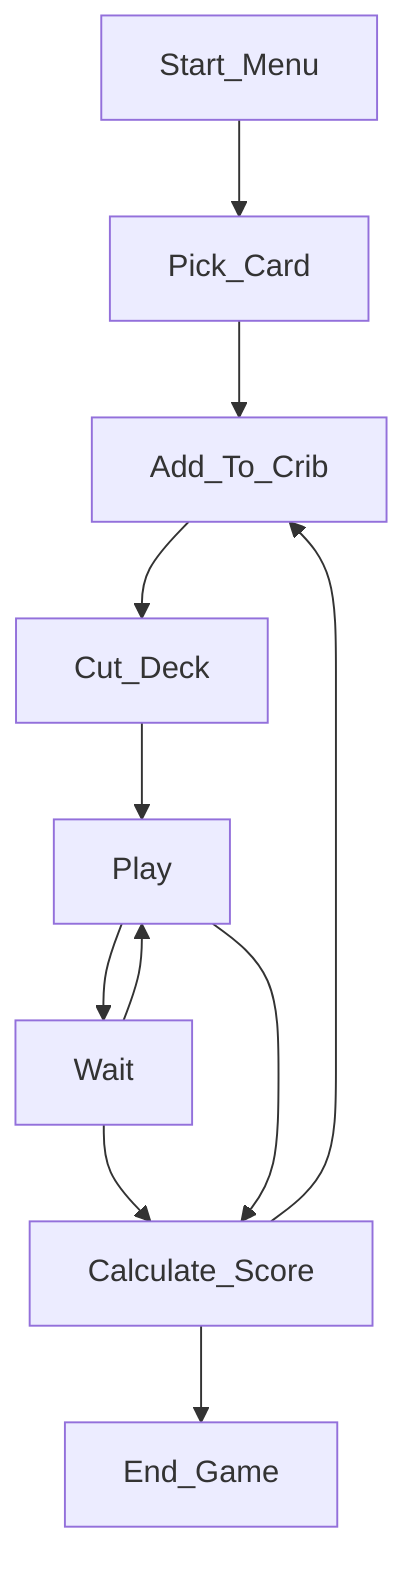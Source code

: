 graph TD;
    Start_Menu-->Pick_Card;
    Pick_Card-->Add_To_Crib;
    Add_To_Crib-->Cut_Deck;
    Cut_Deck-->Play
    Play-->Wait;
    Wait-->Play;
    Wait-->Calculate_Score;
    Play-->Calculate_Score;
    Calculate_Score-->Add_To_Crib;
    Calculate_Score-->End_Game;